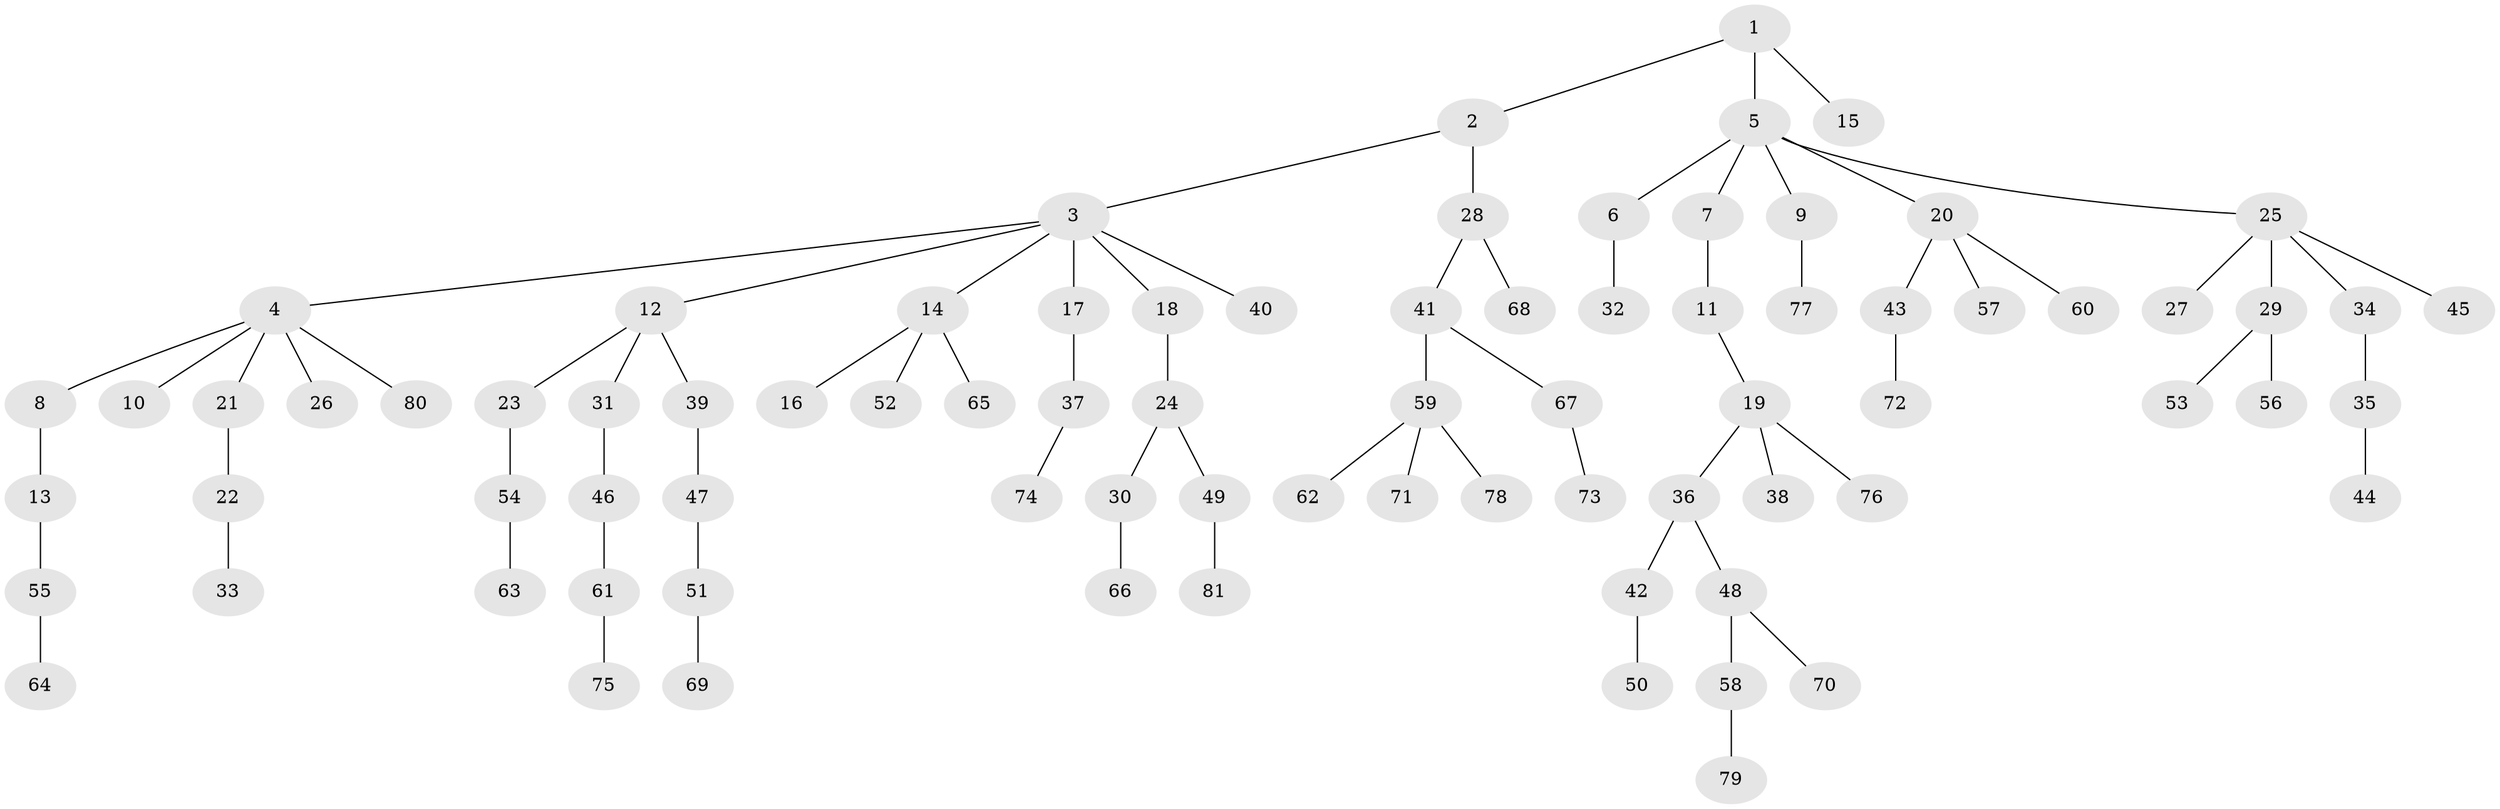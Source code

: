 // coarse degree distribution, {4: 0.05660377358490566, 7: 0.018867924528301886, 5: 0.03773584905660377, 6: 0.018867924528301886, 1: 0.5660377358490566, 2: 0.16981132075471697, 3: 0.1320754716981132}
// Generated by graph-tools (version 1.1) at 2025/24/03/03/25 07:24:07]
// undirected, 81 vertices, 80 edges
graph export_dot {
graph [start="1"]
  node [color=gray90,style=filled];
  1;
  2;
  3;
  4;
  5;
  6;
  7;
  8;
  9;
  10;
  11;
  12;
  13;
  14;
  15;
  16;
  17;
  18;
  19;
  20;
  21;
  22;
  23;
  24;
  25;
  26;
  27;
  28;
  29;
  30;
  31;
  32;
  33;
  34;
  35;
  36;
  37;
  38;
  39;
  40;
  41;
  42;
  43;
  44;
  45;
  46;
  47;
  48;
  49;
  50;
  51;
  52;
  53;
  54;
  55;
  56;
  57;
  58;
  59;
  60;
  61;
  62;
  63;
  64;
  65;
  66;
  67;
  68;
  69;
  70;
  71;
  72;
  73;
  74;
  75;
  76;
  77;
  78;
  79;
  80;
  81;
  1 -- 2;
  1 -- 5;
  1 -- 15;
  2 -- 3;
  2 -- 28;
  3 -- 4;
  3 -- 12;
  3 -- 14;
  3 -- 17;
  3 -- 18;
  3 -- 40;
  4 -- 8;
  4 -- 10;
  4 -- 21;
  4 -- 26;
  4 -- 80;
  5 -- 6;
  5 -- 7;
  5 -- 9;
  5 -- 20;
  5 -- 25;
  6 -- 32;
  7 -- 11;
  8 -- 13;
  9 -- 77;
  11 -- 19;
  12 -- 23;
  12 -- 31;
  12 -- 39;
  13 -- 55;
  14 -- 16;
  14 -- 52;
  14 -- 65;
  17 -- 37;
  18 -- 24;
  19 -- 36;
  19 -- 38;
  19 -- 76;
  20 -- 43;
  20 -- 57;
  20 -- 60;
  21 -- 22;
  22 -- 33;
  23 -- 54;
  24 -- 30;
  24 -- 49;
  25 -- 27;
  25 -- 29;
  25 -- 34;
  25 -- 45;
  28 -- 41;
  28 -- 68;
  29 -- 53;
  29 -- 56;
  30 -- 66;
  31 -- 46;
  34 -- 35;
  35 -- 44;
  36 -- 42;
  36 -- 48;
  37 -- 74;
  39 -- 47;
  41 -- 59;
  41 -- 67;
  42 -- 50;
  43 -- 72;
  46 -- 61;
  47 -- 51;
  48 -- 58;
  48 -- 70;
  49 -- 81;
  51 -- 69;
  54 -- 63;
  55 -- 64;
  58 -- 79;
  59 -- 62;
  59 -- 71;
  59 -- 78;
  61 -- 75;
  67 -- 73;
}
